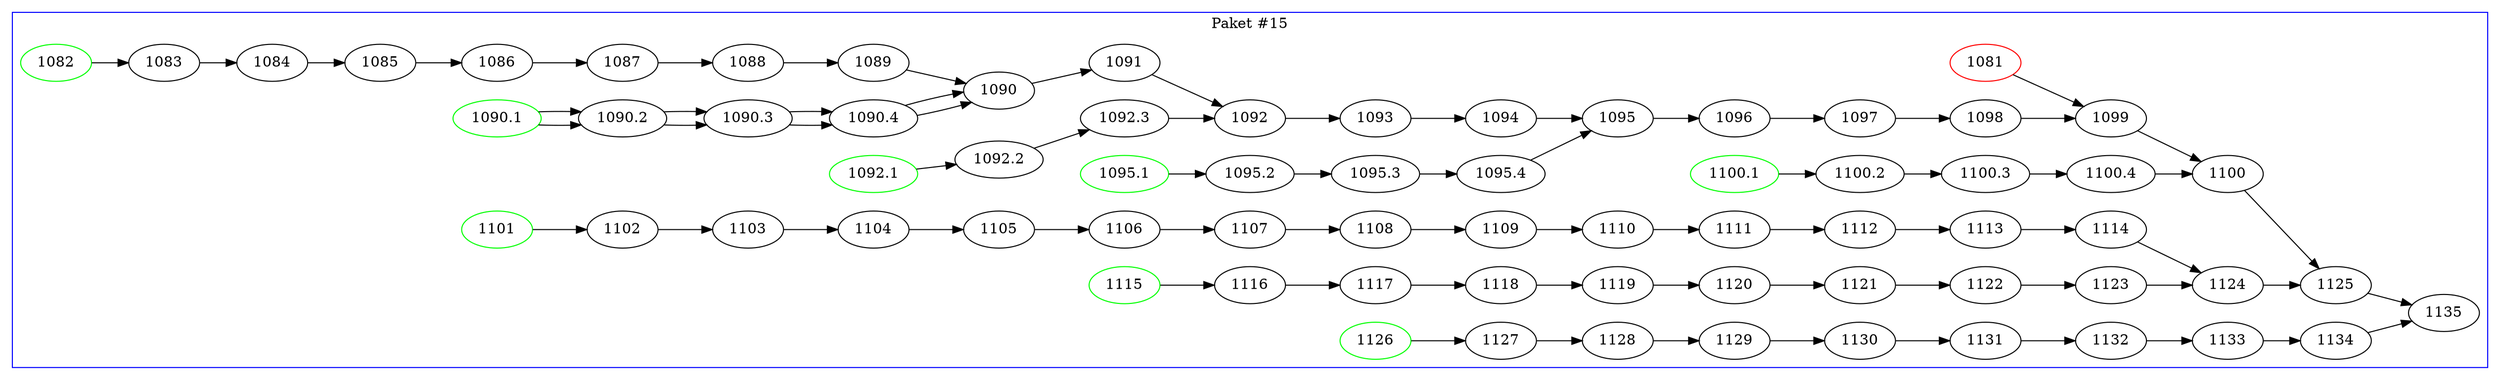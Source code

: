 digraph paket15 {
    rankdir=LR


1081 [color=red];
1082 [color=green];
1090.1 [color=green];
1092.1 [color=green];
1095.1 [color=green];
1100.1 [color=green];
1101 [color=green];
1115 [color=green];
1126 [color=green];

    subgraph cluster_15 {
        label = "Paket #15"
        color = blue

        1081 -> 1099;
        1082 -> 1083 -> 1084 -> 1085 -> 1086 -> 1087 -> 1088 -> 1089 -> 1090;
        1090.1 -> 1090.2 -> 1090.3 -> 1090.4 -> 1090;
        1090.1 -> 1090.2 -> 1090.3 -> 1090.4 -> 1090 ->  1091 -> 1092;
        1092.1 -> 1092.2 -> 1092.3 -> 1092 -> 1093 -> 1094 -> 1095;
        1095.1 -> 1095.2 -> 1095.3 -> 1095.4 -> 1095 -> 1096 -> 1097 -> 1098 -> 1099 -> 1100;
        1100.1 -> 1100.2 -> 1100.3 -> 1100.4 -> 1100 -> 1125;

        1101 -> 1102 -> 1103 -> 1104 -> 1105 -> 1106 -> 1107 -> 1108 -> 1109 -> 1110 -> 1111 -> 1112 -> 1113 -> 1114 -> 1124
        1115 -> 1116 -> 1117 -> 1118 -> 1119 -> 1120 -> 1121 -> 1122 -> 1123 -> 1124 -> 1125 -> 1135;

        1126 -> 1127 -> 1128 -> 1129 -> 1130 -> 1131 -> 1132 -> 1133 -> 1134 -> 1135;
    }



}
